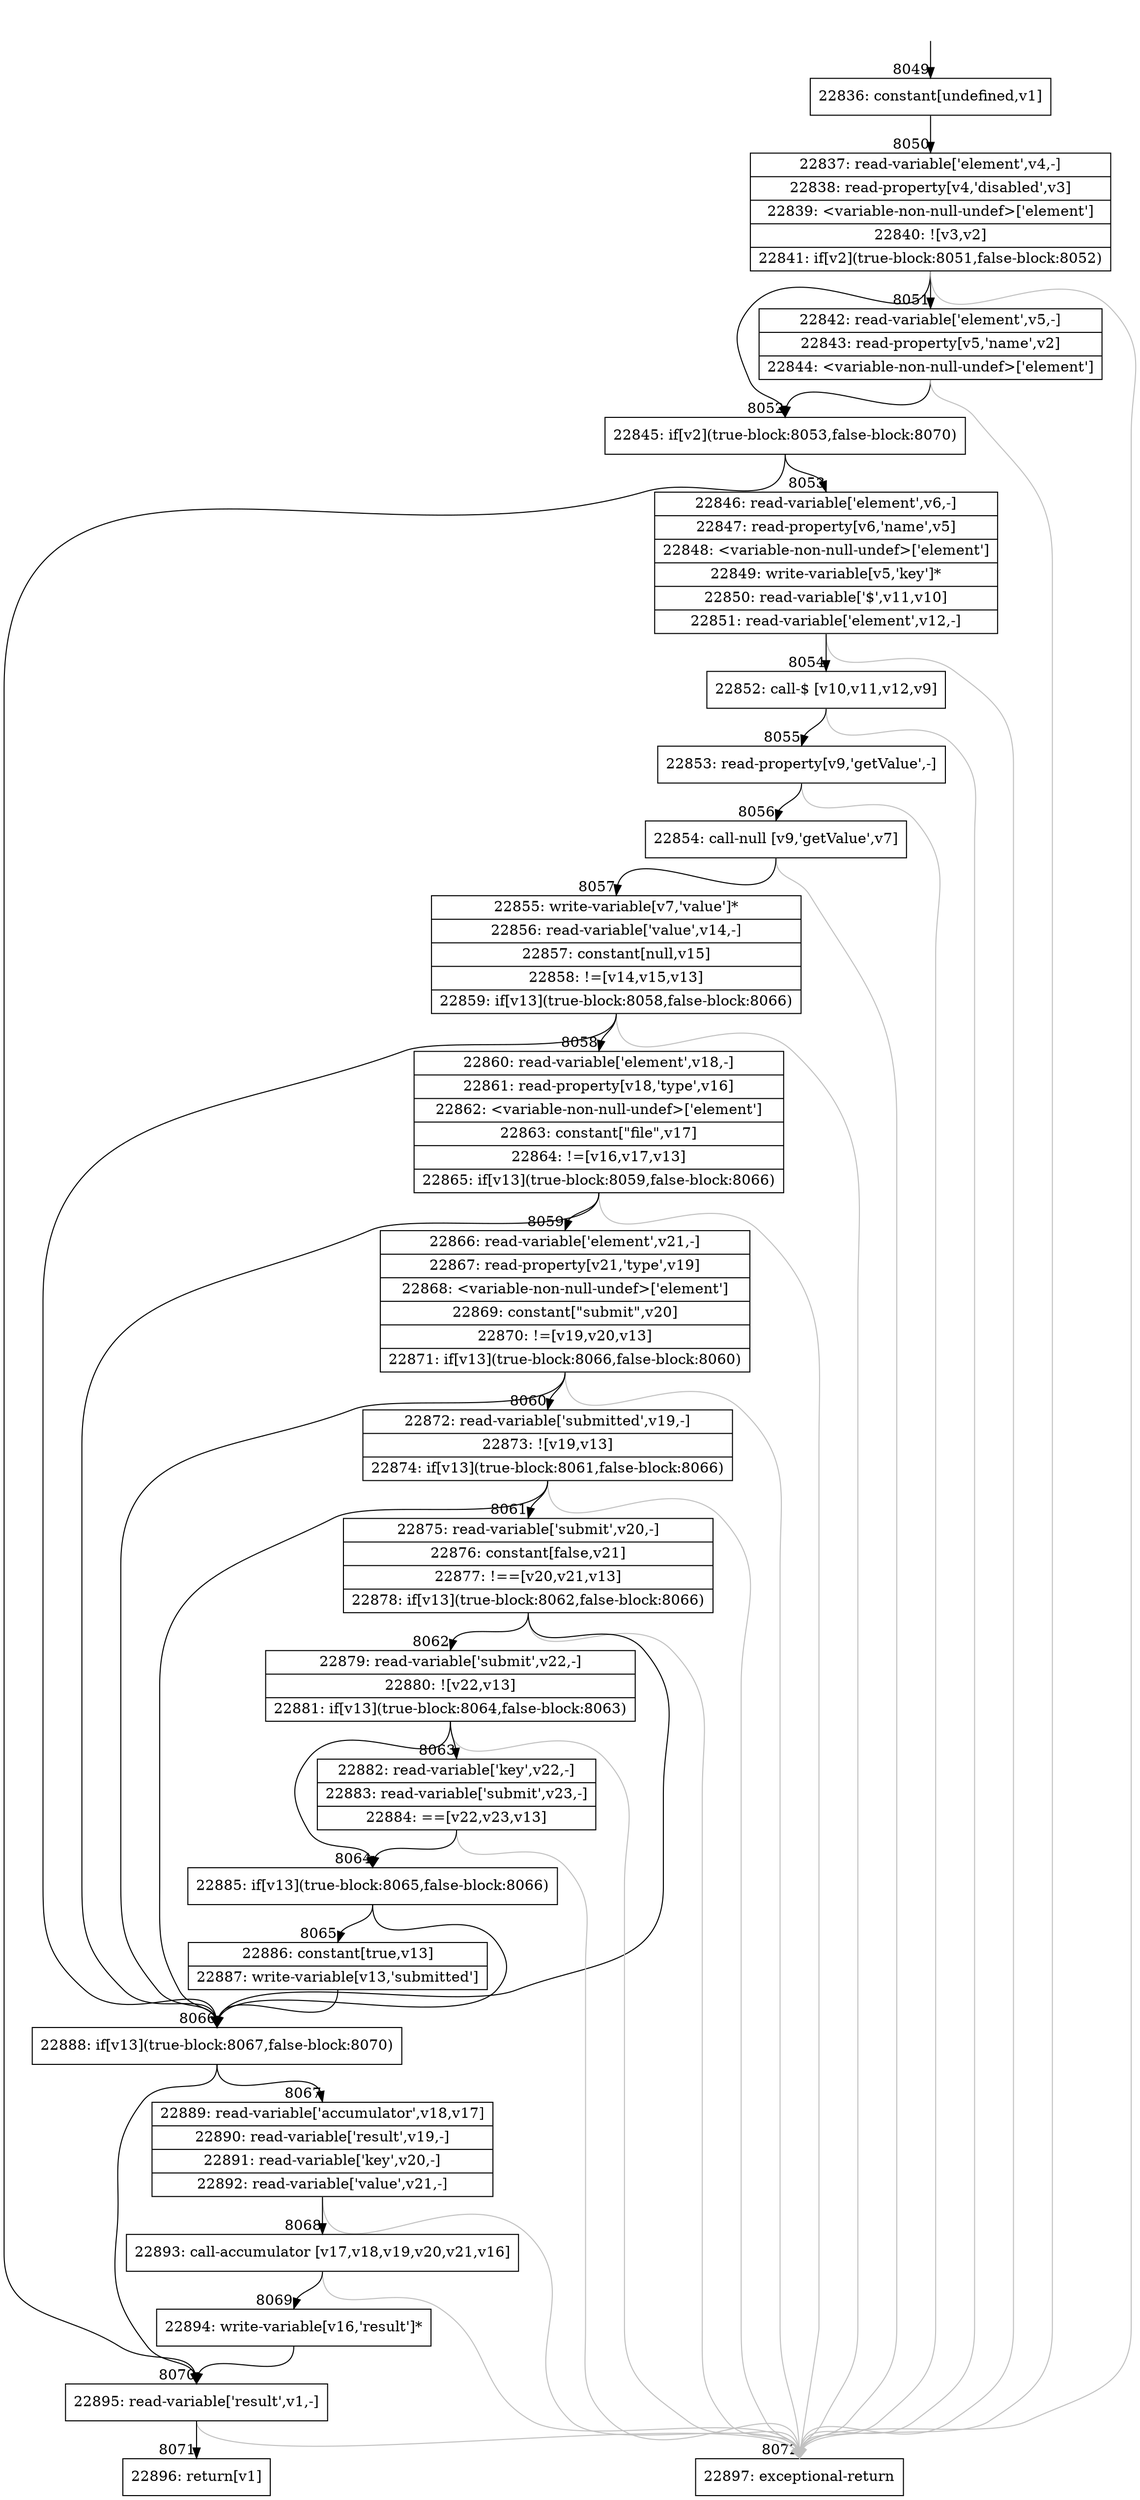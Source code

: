 digraph {
rankdir="TD"
BB_entry596[shape=none,label=""];
BB_entry596 -> BB8049 [tailport=s, headport=n, headlabel="    8049"]
BB8049 [shape=record label="{22836: constant[undefined,v1]}" ] 
BB8049 -> BB8050 [tailport=s, headport=n, headlabel="      8050"]
BB8050 [shape=record label="{22837: read-variable['element',v4,-]|22838: read-property[v4,'disabled',v3]|22839: \<variable-non-null-undef\>['element']|22840: ![v3,v2]|22841: if[v2](true-block:8051,false-block:8052)}" ] 
BB8050 -> BB8052 [tailport=s, headport=n, headlabel="      8052"]
BB8050 -> BB8051 [tailport=s, headport=n, headlabel="      8051"]
BB8050 -> BB8072 [tailport=s, headport=n, color=gray, headlabel="      8072"]
BB8051 [shape=record label="{22842: read-variable['element',v5,-]|22843: read-property[v5,'name',v2]|22844: \<variable-non-null-undef\>['element']}" ] 
BB8051 -> BB8052 [tailport=s, headport=n]
BB8051 -> BB8072 [tailport=s, headport=n, color=gray]
BB8052 [shape=record label="{22845: if[v2](true-block:8053,false-block:8070)}" ] 
BB8052 -> BB8053 [tailport=s, headport=n, headlabel="      8053"]
BB8052 -> BB8070 [tailport=s, headport=n, headlabel="      8070"]
BB8053 [shape=record label="{22846: read-variable['element',v6,-]|22847: read-property[v6,'name',v5]|22848: \<variable-non-null-undef\>['element']|22849: write-variable[v5,'key']*|22850: read-variable['$',v11,v10]|22851: read-variable['element',v12,-]}" ] 
BB8053 -> BB8054 [tailport=s, headport=n, headlabel="      8054"]
BB8053 -> BB8072 [tailport=s, headport=n, color=gray]
BB8054 [shape=record label="{22852: call-$ [v10,v11,v12,v9]}" ] 
BB8054 -> BB8055 [tailport=s, headport=n, headlabel="      8055"]
BB8054 -> BB8072 [tailport=s, headport=n, color=gray]
BB8055 [shape=record label="{22853: read-property[v9,'getValue',-]}" ] 
BB8055 -> BB8056 [tailport=s, headport=n, headlabel="      8056"]
BB8055 -> BB8072 [tailport=s, headport=n, color=gray]
BB8056 [shape=record label="{22854: call-null [v9,'getValue',v7]}" ] 
BB8056 -> BB8057 [tailport=s, headport=n, headlabel="      8057"]
BB8056 -> BB8072 [tailport=s, headport=n, color=gray]
BB8057 [shape=record label="{22855: write-variable[v7,'value']*|22856: read-variable['value',v14,-]|22857: constant[null,v15]|22858: !=[v14,v15,v13]|22859: if[v13](true-block:8058,false-block:8066)}" ] 
BB8057 -> BB8066 [tailport=s, headport=n, headlabel="      8066"]
BB8057 -> BB8058 [tailport=s, headport=n, headlabel="      8058"]
BB8057 -> BB8072 [tailport=s, headport=n, color=gray]
BB8058 [shape=record label="{22860: read-variable['element',v18,-]|22861: read-property[v18,'type',v16]|22862: \<variable-non-null-undef\>['element']|22863: constant[\"file\",v17]|22864: !=[v16,v17,v13]|22865: if[v13](true-block:8059,false-block:8066)}" ] 
BB8058 -> BB8066 [tailport=s, headport=n]
BB8058 -> BB8059 [tailport=s, headport=n, headlabel="      8059"]
BB8058 -> BB8072 [tailport=s, headport=n, color=gray]
BB8059 [shape=record label="{22866: read-variable['element',v21,-]|22867: read-property[v21,'type',v19]|22868: \<variable-non-null-undef\>['element']|22869: constant[\"submit\",v20]|22870: !=[v19,v20,v13]|22871: if[v13](true-block:8066,false-block:8060)}" ] 
BB8059 -> BB8066 [tailport=s, headport=n]
BB8059 -> BB8060 [tailport=s, headport=n, headlabel="      8060"]
BB8059 -> BB8072 [tailport=s, headport=n, color=gray]
BB8060 [shape=record label="{22872: read-variable['submitted',v19,-]|22873: ![v19,v13]|22874: if[v13](true-block:8061,false-block:8066)}" ] 
BB8060 -> BB8066 [tailport=s, headport=n]
BB8060 -> BB8061 [tailport=s, headport=n, headlabel="      8061"]
BB8060 -> BB8072 [tailport=s, headport=n, color=gray]
BB8061 [shape=record label="{22875: read-variable['submit',v20,-]|22876: constant[false,v21]|22877: !==[v20,v21,v13]|22878: if[v13](true-block:8062,false-block:8066)}" ] 
BB8061 -> BB8066 [tailport=s, headport=n]
BB8061 -> BB8062 [tailport=s, headport=n, headlabel="      8062"]
BB8061 -> BB8072 [tailport=s, headport=n, color=gray]
BB8062 [shape=record label="{22879: read-variable['submit',v22,-]|22880: ![v22,v13]|22881: if[v13](true-block:8064,false-block:8063)}" ] 
BB8062 -> BB8064 [tailport=s, headport=n, headlabel="      8064"]
BB8062 -> BB8063 [tailport=s, headport=n, headlabel="      8063"]
BB8062 -> BB8072 [tailport=s, headport=n, color=gray]
BB8063 [shape=record label="{22882: read-variable['key',v22,-]|22883: read-variable['submit',v23,-]|22884: ==[v22,v23,v13]}" ] 
BB8063 -> BB8064 [tailport=s, headport=n]
BB8063 -> BB8072 [tailport=s, headport=n, color=gray]
BB8064 [shape=record label="{22885: if[v13](true-block:8065,false-block:8066)}" ] 
BB8064 -> BB8066 [tailport=s, headport=n]
BB8064 -> BB8065 [tailport=s, headport=n, headlabel="      8065"]
BB8065 [shape=record label="{22886: constant[true,v13]|22887: write-variable[v13,'submitted']}" ] 
BB8065 -> BB8066 [tailport=s, headport=n]
BB8066 [shape=record label="{22888: if[v13](true-block:8067,false-block:8070)}" ] 
BB8066 -> BB8067 [tailport=s, headport=n, headlabel="      8067"]
BB8066 -> BB8070 [tailport=s, headport=n]
BB8067 [shape=record label="{22889: read-variable['accumulator',v18,v17]|22890: read-variable['result',v19,-]|22891: read-variable['key',v20,-]|22892: read-variable['value',v21,-]}" ] 
BB8067 -> BB8068 [tailport=s, headport=n, headlabel="      8068"]
BB8067 -> BB8072 [tailport=s, headport=n, color=gray]
BB8068 [shape=record label="{22893: call-accumulator [v17,v18,v19,v20,v21,v16]}" ] 
BB8068 -> BB8069 [tailport=s, headport=n, headlabel="      8069"]
BB8068 -> BB8072 [tailport=s, headport=n, color=gray]
BB8069 [shape=record label="{22894: write-variable[v16,'result']*}" ] 
BB8069 -> BB8070 [tailport=s, headport=n]
BB8070 [shape=record label="{22895: read-variable['result',v1,-]}" ] 
BB8070 -> BB8071 [tailport=s, headport=n, headlabel="      8071"]
BB8070 -> BB8072 [tailport=s, headport=n, color=gray]
BB8071 [shape=record label="{22896: return[v1]}" ] 
BB8072 [shape=record label="{22897: exceptional-return}" ] 
//#$~ 6295
}
